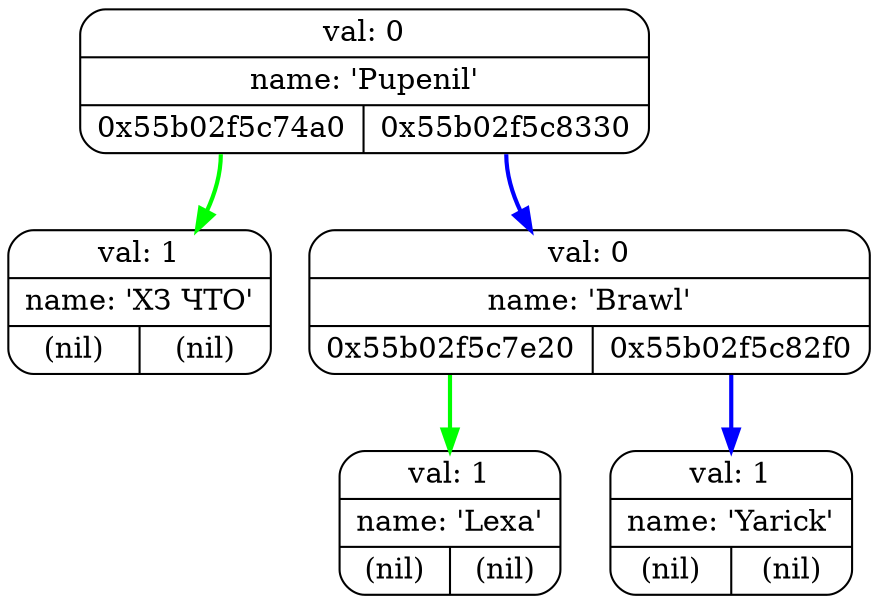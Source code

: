 digraph G{
   rankdir=TB;
   NODE0x55b02f5c74a0[pin=true,shape="Mrecord",label="{val: 1 | name: 'ХЗ ЧТО' | {<left> (nil) | <right> (nil)}}"];
   NODE0x55b02f5c7e20[pin=true,shape="Mrecord",label="{val: 1 | name: 'Lexa' | {<left> (nil) | <right> (nil)}}"];
   NODE0x55b02f5c7e60[pin=true,shape="Mrecord",label="{val: 0 | name: 'Pupenil' | {<left> 0x55b02f5c74a0 | <right> 0x55b02f5c8330}}"];
   NODE0x55b02f5c82f0[pin=true,shape="Mrecord",label="{val: 1 | name: 'Yarick' | {<left> (nil) | <right> (nil)}}"];
   NODE0x55b02f5c8330[pin=true,shape="Mrecord",label="{val: 0 | name: 'Brawl' | {<left> 0x55b02f5c7e20 | <right> 0x55b02f5c82f0}}"];
   NODE0x55b02f5c7e60:left -> NODE0x55b02f5c74a0 [color="green",penwidth=2];
   NODE0x55b02f5c7e60:right -> NODE0x55b02f5c8330 [color="blue",penwidth=2];
   NODE0x55b02f5c8330:left -> NODE0x55b02f5c7e20 [color="green",penwidth=2];
   NODE0x55b02f5c8330:right -> NODE0x55b02f5c82f0 [color="blue",penwidth=2];
}